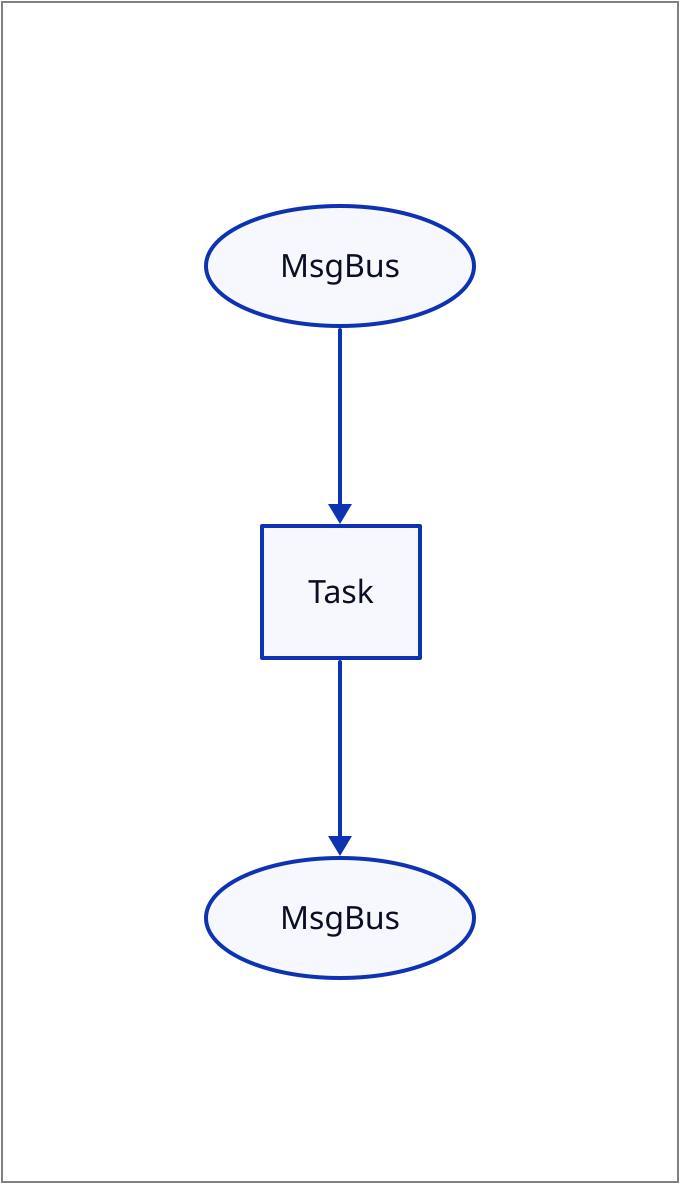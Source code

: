 vars: {
  d2-config: {
    layout-engine: elk
    theme-id: 1
  }
}

style {
    stroke-width: 1
    stroke: gray
}

# Состояния

MsgBusIn: MsgBus {
    shape: oval
}

Task

MsgBusOut: MsgBus {
    shape: oval
}

# Переходы

MsgBusIn -> Task

Task -> MsgBusOut
